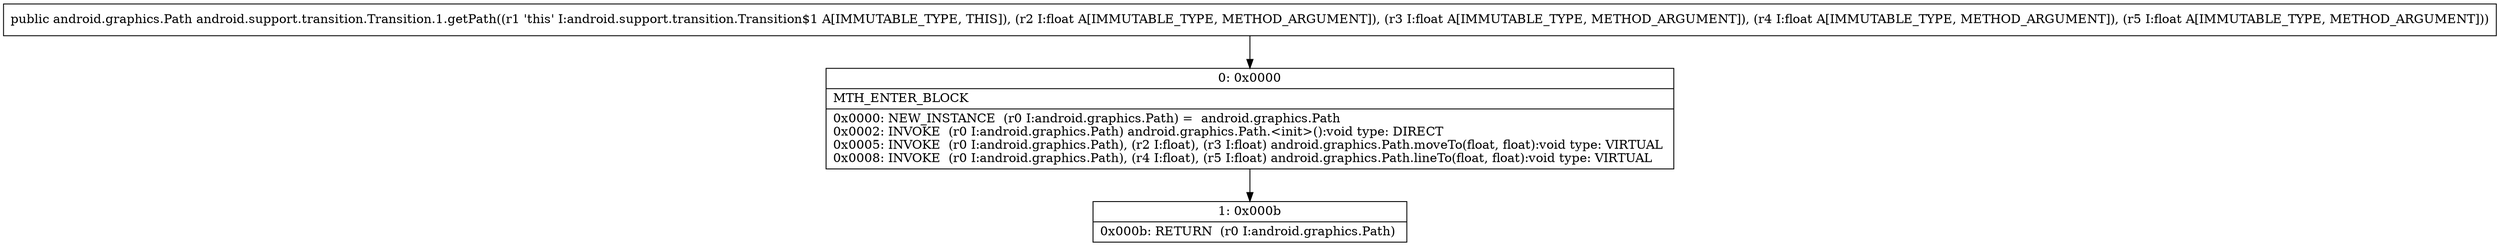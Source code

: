 digraph "CFG forandroid.support.transition.Transition.1.getPath(FFFF)Landroid\/graphics\/Path;" {
Node_0 [shape=record,label="{0\:\ 0x0000|MTH_ENTER_BLOCK\l|0x0000: NEW_INSTANCE  (r0 I:android.graphics.Path) =  android.graphics.Path \l0x0002: INVOKE  (r0 I:android.graphics.Path) android.graphics.Path.\<init\>():void type: DIRECT \l0x0005: INVOKE  (r0 I:android.graphics.Path), (r2 I:float), (r3 I:float) android.graphics.Path.moveTo(float, float):void type: VIRTUAL \l0x0008: INVOKE  (r0 I:android.graphics.Path), (r4 I:float), (r5 I:float) android.graphics.Path.lineTo(float, float):void type: VIRTUAL \l}"];
Node_1 [shape=record,label="{1\:\ 0x000b|0x000b: RETURN  (r0 I:android.graphics.Path) \l}"];
MethodNode[shape=record,label="{public android.graphics.Path android.support.transition.Transition.1.getPath((r1 'this' I:android.support.transition.Transition$1 A[IMMUTABLE_TYPE, THIS]), (r2 I:float A[IMMUTABLE_TYPE, METHOD_ARGUMENT]), (r3 I:float A[IMMUTABLE_TYPE, METHOD_ARGUMENT]), (r4 I:float A[IMMUTABLE_TYPE, METHOD_ARGUMENT]), (r5 I:float A[IMMUTABLE_TYPE, METHOD_ARGUMENT])) }"];
MethodNode -> Node_0;
Node_0 -> Node_1;
}

